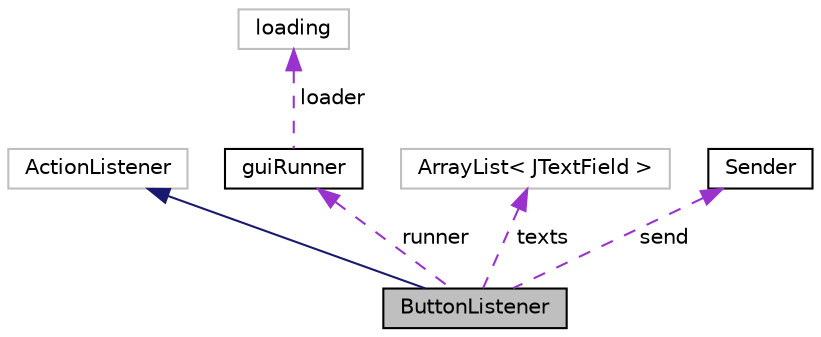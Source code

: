 digraph "ButtonListener"
{
  edge [fontname="Helvetica",fontsize="10",labelfontname="Helvetica",labelfontsize="10"];
  node [fontname="Helvetica",fontsize="10",shape=record];
  Node2 [label="ButtonListener",height=0.2,width=0.4,color="black", fillcolor="grey75", style="filled", fontcolor="black"];
  Node3 -> Node2 [dir="back",color="midnightblue",fontsize="10",style="solid",fontname="Helvetica"];
  Node3 [label="ActionListener",height=0.2,width=0.4,color="grey75", fillcolor="white", style="filled"];
  Node4 -> Node2 [dir="back",color="darkorchid3",fontsize="10",style="dashed",label=" runner" ,fontname="Helvetica"];
  Node4 [label="guiRunner",height=0.2,width=0.4,color="black", fillcolor="white", style="filled",URL="$classguiRunner.html"];
  Node5 -> Node4 [dir="back",color="darkorchid3",fontsize="10",style="dashed",label=" loader" ,fontname="Helvetica"];
  Node5 [label="loading",height=0.2,width=0.4,color="grey75", fillcolor="white", style="filled"];
  Node6 -> Node2 [dir="back",color="darkorchid3",fontsize="10",style="dashed",label=" texts" ,fontname="Helvetica"];
  Node6 [label="ArrayList\< JTextField \>",height=0.2,width=0.4,color="grey75", fillcolor="white", style="filled"];
  Node7 -> Node2 [dir="back",color="darkorchid3",fontsize="10",style="dashed",label=" send" ,fontname="Helvetica"];
  Node7 [label="Sender",height=0.2,width=0.4,color="black", fillcolor="white", style="filled",URL="$interfaceSender.html"];
}
